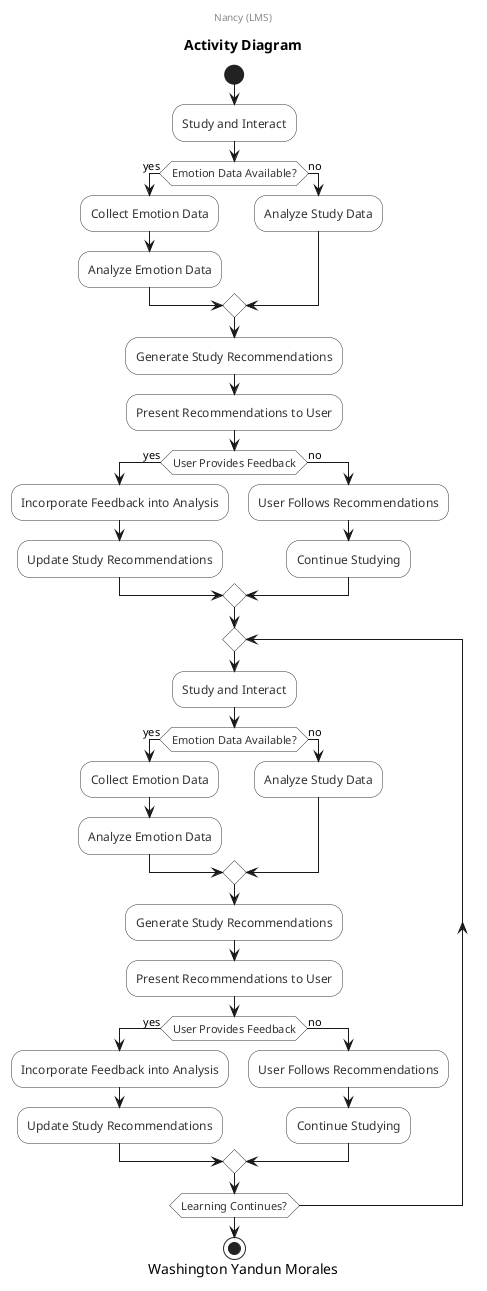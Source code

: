 @startuml
title Activity Diagram

caption
Washington Yandun Morales
end caption

center header
Nancy (LMS)
endheader

skinparam activity {
    BorderColor #333333
    BackgroundColor #FFFFFF
    FontColor #333333
}

start
:Study and Interact;
if (Emotion Data Available?) then (yes)
    :Collect Emotion Data;
    :Analyze Emotion Data;
else (no)
    :Analyze Study Data;
endif
:Generate Study Recommendations;
:Present Recommendations to User;
if (User Provides Feedback) then (yes)
    :Incorporate Feedback into Analysis;
    :Update Study Recommendations;
else (no)
    :User Follows Recommendations;
    :Continue Studying;
endif

repeat
    :Study and Interact;
    if (Emotion Data Available?) then (yes)
        :Collect Emotion Data;
        :Analyze Emotion Data;
    else (no)
        :Analyze Study Data;
    endif
    :Generate Study Recommendations;
    :Present Recommendations to User;
    if (User Provides Feedback) then (yes)
        :Incorporate Feedback into Analysis;
        :Update Study Recommendations;
    else (no)
        :User Follows Recommendations;
        :Continue Studying;
    endif
repeat while (Learning Continues?)

stop
@enduml